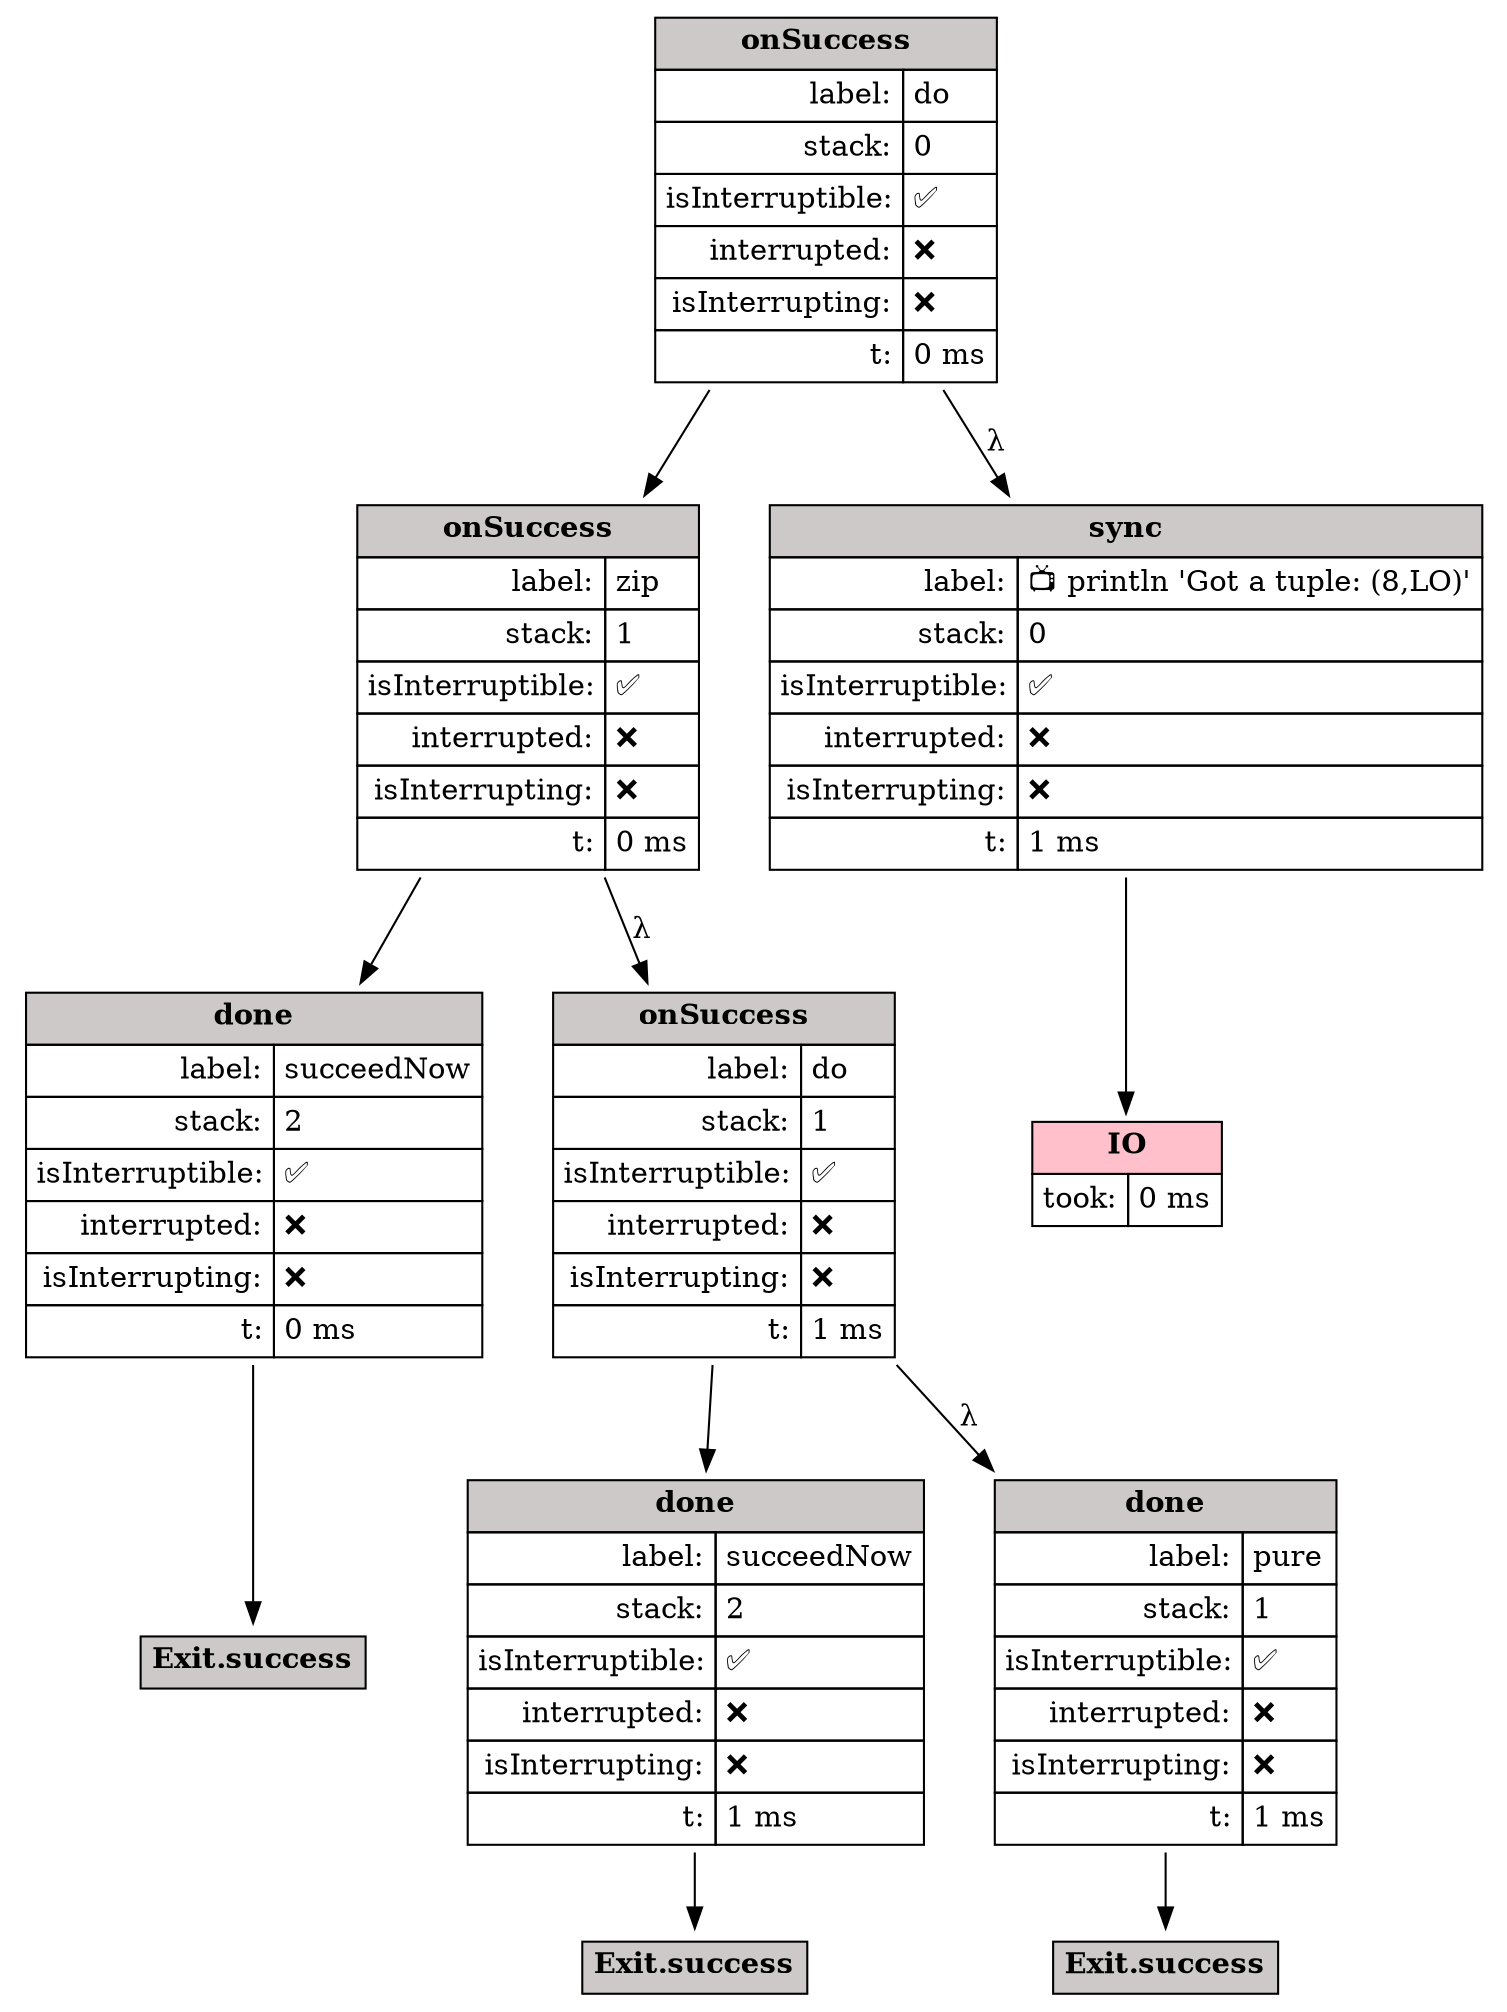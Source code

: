 digraph D {  node [shape=box]
"-main-41441-138267778891625" [shape=none, label=<<table CELLPADDING="4" BORDER="0" CELLBORDER="1" CELLSPACING="0"><tr><td BGCOLOR="snow3" colspan='2'><b>onSuccess</b></td></tr><tr><td align='right'>label:</td><td align='left'>do</td></tr><tr><td align='right'>stack:</td><td align='left'>0</td></tr><tr><td align='right'>isInterruptible:</td><td align='left'>✅</td></tr><tr><td align='right'>interrupted:</td><td align='left'>❌</td></tr><tr><td align='right'>isInterrupting:</td><td align='left'>❌</td></tr><tr><td align='right'>t:</td><td align='left'>0 ms</td></tr></table>> ]
  "-main-41441-138267778891625" -> "-main-41441-138267778944583" 
"-main-41441-138267778944583" [shape=none, label=<<table CELLPADDING="4" BORDER="0" CELLBORDER="1" CELLSPACING="0"><tr><td BGCOLOR="snow3" colspan='2'><b>onSuccess</b></td></tr><tr><td align='right'>label:</td><td align='left'>zip</td></tr><tr><td align='right'>stack:</td><td align='left'>1</td></tr><tr><td align='right'>isInterruptible:</td><td align='left'>✅</td></tr><tr><td align='right'>interrupted:</td><td align='left'>❌</td></tr><tr><td align='right'>isInterrupting:</td><td align='left'>❌</td></tr><tr><td align='right'>t:</td><td align='left'>0 ms</td></tr></table>> ]
  "-main-41441-138267778944583" -> "-main-41441-138267778969541" 
"-main-41441-138267778969541" [shape=none, label=<<table CELLPADDING="4" BORDER="0" CELLBORDER="1" CELLSPACING="0"><tr><td BGCOLOR="snow3" colspan='2'><b>done</b></td></tr><tr><td align='right'>label:</td><td align='left'>succeedNow</td></tr><tr><td align='right'>stack:</td><td align='left'>2</td></tr><tr><td align='right'>isInterruptible:</td><td align='left'>✅</td></tr><tr><td align='right'>interrupted:</td><td align='left'>❌</td></tr><tr><td align='right'>isInterrupting:</td><td align='left'>❌</td></tr><tr><td align='right'>t:</td><td align='left'>0 ms</td></tr></table>> ]
"-main-41441-138267778998125" [shape=none, label=<<table CELLPADDING="4" BORDER="0" CELLBORDER="1" CELLSPACING="0"><tr><td BGCOLOR="snow3" colspan='2'><b>Exit.success</b></td></tr></table>> ]
  "-main-41441-138267778969541" -> "-main-41441-138267778998125" 
  "-main-41441-138267778944583" -> "-main-41441-138267779012375" [label = "λ"]
"-main-41441-138267779012375" [shape=none, label=<<table CELLPADDING="4" BORDER="0" CELLBORDER="1" CELLSPACING="0"><tr><td BGCOLOR="snow3" colspan='2'><b>onSuccess</b></td></tr><tr><td align='right'>label:</td><td align='left'>do</td></tr><tr><td align='right'>stack:</td><td align='left'>1</td></tr><tr><td align='right'>isInterruptible:</td><td align='left'>✅</td></tr><tr><td align='right'>interrupted:</td><td align='left'>❌</td></tr><tr><td align='right'>isInterrupting:</td><td align='left'>❌</td></tr><tr><td align='right'>t:</td><td align='left'>1 ms</td></tr></table>> ]
  "-main-41441-138267779012375" -> "-main-41441-138267779032583" 
"-main-41441-138267779032583" [shape=none, label=<<table CELLPADDING="4" BORDER="0" CELLBORDER="1" CELLSPACING="0"><tr><td BGCOLOR="snow3" colspan='2'><b>done</b></td></tr><tr><td align='right'>label:</td><td align='left'>succeedNow</td></tr><tr><td align='right'>stack:</td><td align='left'>2</td></tr><tr><td align='right'>isInterruptible:</td><td align='left'>✅</td></tr><tr><td align='right'>interrupted:</td><td align='left'>❌</td></tr><tr><td align='right'>isInterrupting:</td><td align='left'>❌</td></tr><tr><td align='right'>t:</td><td align='left'>1 ms</td></tr></table>> ]
"-main-41441-138267779126750" [shape=none, label=<<table CELLPADDING="4" BORDER="0" CELLBORDER="1" CELLSPACING="0"><tr><td BGCOLOR="snow3" colspan='2'><b>Exit.success</b></td></tr></table>> ]
  "-main-41441-138267779032583" -> "-main-41441-138267779126750" 
  "-main-41441-138267779012375" -> "-main-41441-138267779146041" [label = "λ"]
"-main-41441-138267779146041" [shape=none, label=<<table CELLPADDING="4" BORDER="0" CELLBORDER="1" CELLSPACING="0"><tr><td BGCOLOR="snow3" colspan='2'><b>done</b></td></tr><tr><td align='right'>label:</td><td align='left'>pure</td></tr><tr><td align='right'>stack:</td><td align='left'>1</td></tr><tr><td align='right'>isInterruptible:</td><td align='left'>✅</td></tr><tr><td align='right'>interrupted:</td><td align='left'>❌</td></tr><tr><td align='right'>isInterrupting:</td><td align='left'>❌</td></tr><tr><td align='right'>t:</td><td align='left'>1 ms</td></tr></table>> ]
"-main-41441-138267779301833" [shape=none, label=<<table CELLPADDING="4" BORDER="0" CELLBORDER="1" CELLSPACING="0"><tr><td BGCOLOR="snow3" colspan='2'><b>Exit.success</b></td></tr></table>> ]
  "-main-41441-138267779146041" -> "-main-41441-138267779301833" 
  "-main-41441-138267778891625" -> "-main-41441-138267779321125" [label = "λ"]
"-main-41441-138267779321125" [shape=none, label=<<table CELLPADDING="4" BORDER="0" CELLBORDER="1" CELLSPACING="0"><tr><td BGCOLOR="snow3" colspan='2'><b>sync</b></td></tr><tr><td align='right'>label:</td><td align='left'>📺 println 'Got a tuple: (8,LO)'</td></tr><tr><td align='right'>stack:</td><td align='left'>0</td></tr><tr><td align='right'>isInterruptible:</td><td align='left'>✅</td></tr><tr><td align='right'>interrupted:</td><td align='left'>❌</td></tr><tr><td align='right'>isInterrupting:</td><td align='left'>❌</td></tr><tr><td align='right'>t:</td><td align='left'>1 ms</td></tr></table>> ]
"-main-41441-138267779356250" [shape=none, label=<<table CELLPADDING="4" BORDER="0" CELLBORDER="1" CELLSPACING="0"><tr><td BGCOLOR="pink" colspan='2'><b>IO</b></td></tr><tr><td align='right'>took:</td><td align='left'>0 ms</td></tr></table>> ]
  "-main-41441-138267779321125" -> "-main-41441-138267779356250" 
}
